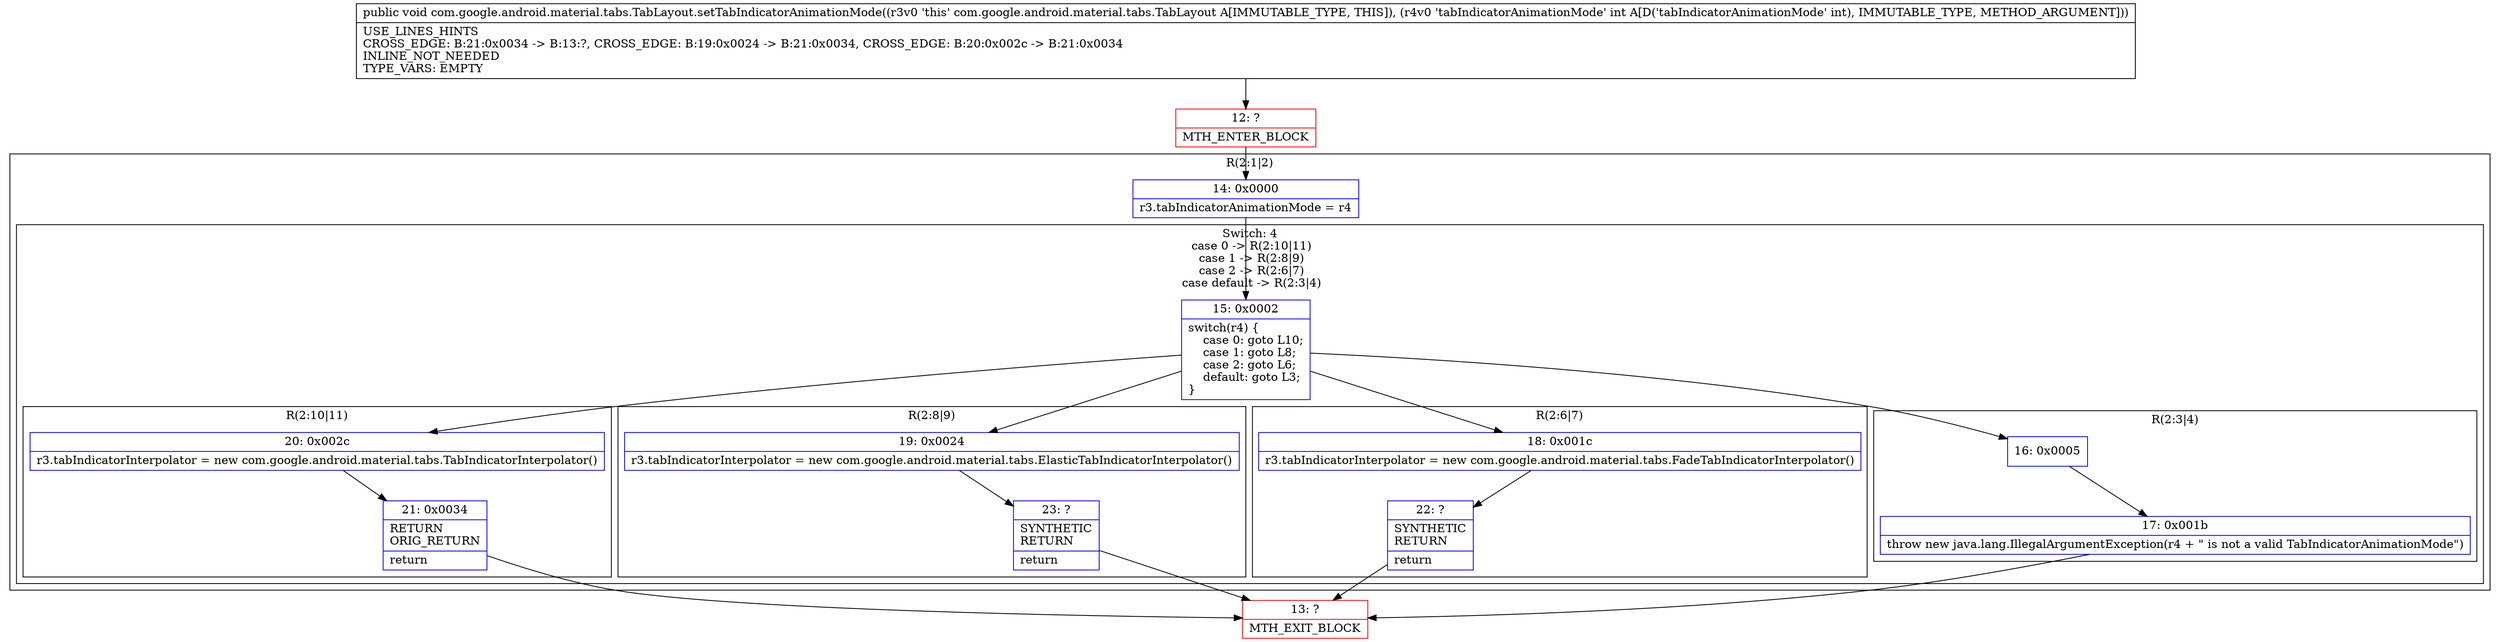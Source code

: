 digraph "CFG forcom.google.android.material.tabs.TabLayout.setTabIndicatorAnimationMode(I)V" {
subgraph cluster_Region_2139543690 {
label = "R(2:1|2)";
node [shape=record,color=blue];
Node_14 [shape=record,label="{14\:\ 0x0000|r3.tabIndicatorAnimationMode = r4\l}"];
subgraph cluster_SwitchRegion_636427042 {
label = "Switch: 4
 case 0 -> R(2:10|11)
 case 1 -> R(2:8|9)
 case 2 -> R(2:6|7)
 case default -> R(2:3|4)";
node [shape=record,color=blue];
Node_15 [shape=record,label="{15\:\ 0x0002|switch(r4) \{\l    case 0: goto L10;\l    case 1: goto L8;\l    case 2: goto L6;\l    default: goto L3;\l\}\l}"];
subgraph cluster_Region_861608169 {
label = "R(2:10|11)";
node [shape=record,color=blue];
Node_20 [shape=record,label="{20\:\ 0x002c|r3.tabIndicatorInterpolator = new com.google.android.material.tabs.TabIndicatorInterpolator()\l}"];
Node_21 [shape=record,label="{21\:\ 0x0034|RETURN\lORIG_RETURN\l|return\l}"];
}
subgraph cluster_Region_14744973 {
label = "R(2:8|9)";
node [shape=record,color=blue];
Node_19 [shape=record,label="{19\:\ 0x0024|r3.tabIndicatorInterpolator = new com.google.android.material.tabs.ElasticTabIndicatorInterpolator()\l}"];
Node_23 [shape=record,label="{23\:\ ?|SYNTHETIC\lRETURN\l|return\l}"];
}
subgraph cluster_Region_1231763347 {
label = "R(2:6|7)";
node [shape=record,color=blue];
Node_18 [shape=record,label="{18\:\ 0x001c|r3.tabIndicatorInterpolator = new com.google.android.material.tabs.FadeTabIndicatorInterpolator()\l}"];
Node_22 [shape=record,label="{22\:\ ?|SYNTHETIC\lRETURN\l|return\l}"];
}
subgraph cluster_Region_343937943 {
label = "R(2:3|4)";
node [shape=record,color=blue];
Node_16 [shape=record,label="{16\:\ 0x0005}"];
Node_17 [shape=record,label="{17\:\ 0x001b|throw new java.lang.IllegalArgumentException(r4 + \" is not a valid TabIndicatorAnimationMode\")\l}"];
}
}
}
Node_12 [shape=record,color=red,label="{12\:\ ?|MTH_ENTER_BLOCK\l}"];
Node_13 [shape=record,color=red,label="{13\:\ ?|MTH_EXIT_BLOCK\l}"];
MethodNode[shape=record,label="{public void com.google.android.material.tabs.TabLayout.setTabIndicatorAnimationMode((r3v0 'this' com.google.android.material.tabs.TabLayout A[IMMUTABLE_TYPE, THIS]), (r4v0 'tabIndicatorAnimationMode' int A[D('tabIndicatorAnimationMode' int), IMMUTABLE_TYPE, METHOD_ARGUMENT]))  | USE_LINES_HINTS\lCROSS_EDGE: B:21:0x0034 \-\> B:13:?, CROSS_EDGE: B:19:0x0024 \-\> B:21:0x0034, CROSS_EDGE: B:20:0x002c \-\> B:21:0x0034\lINLINE_NOT_NEEDED\lTYPE_VARS: EMPTY\l}"];
MethodNode -> Node_12;Node_14 -> Node_15;
Node_15 -> Node_16;
Node_15 -> Node_18;
Node_15 -> Node_19;
Node_15 -> Node_20;
Node_20 -> Node_21;
Node_21 -> Node_13;
Node_19 -> Node_23;
Node_23 -> Node_13;
Node_18 -> Node_22;
Node_22 -> Node_13;
Node_16 -> Node_17;
Node_17 -> Node_13;
Node_12 -> Node_14;
}

